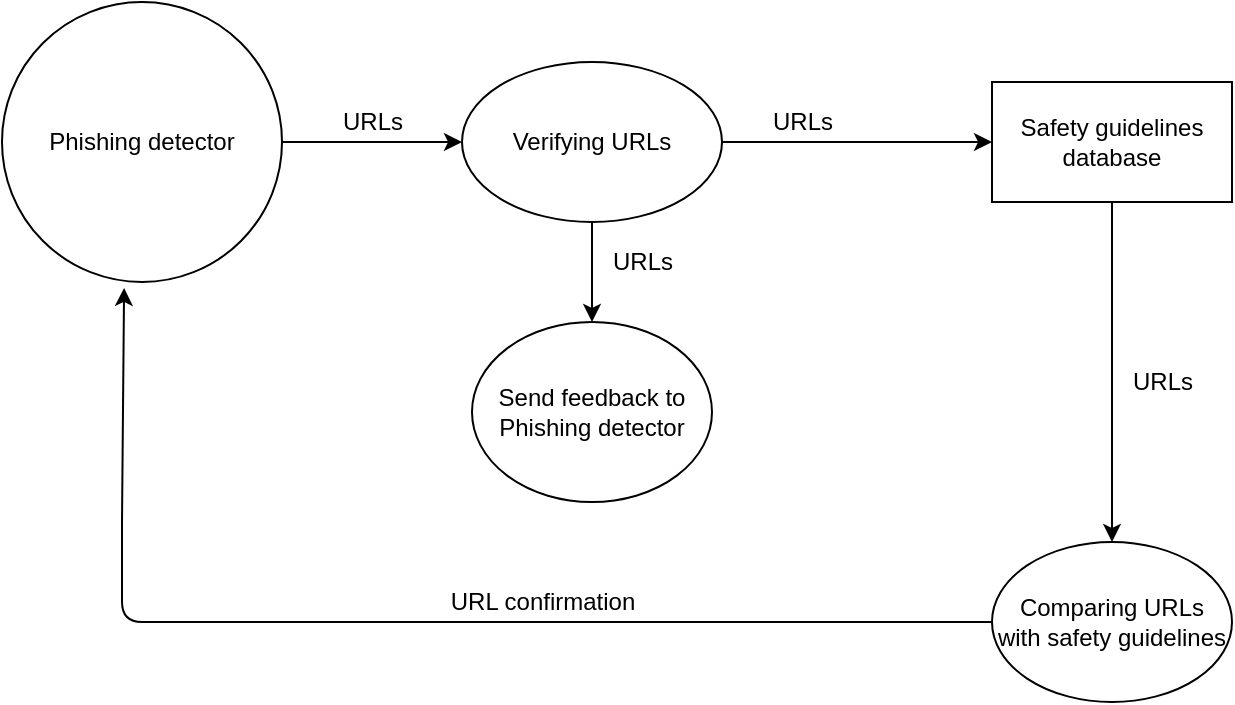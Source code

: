 <mxfile version="14.1.9" type="github">
  <diagram id="EP14cF33Mj-KKsXb8BT5" name="Page-1">
    <mxGraphModel dx="1038" dy="575" grid="1" gridSize="10" guides="1" tooltips="1" connect="1" arrows="1" fold="1" page="1" pageScale="1" pageWidth="850" pageHeight="1100" math="0" shadow="0">
      <root>
        <mxCell id="0" />
        <mxCell id="1" parent="0" />
        <mxCell id="OhQhFZXx6VtPtcoJkQg1-2" value="Phishing detector" style="ellipse;whiteSpace=wrap;html=1;aspect=fixed;" vertex="1" parent="1">
          <mxGeometry x="20" y="190" width="140" height="140" as="geometry" />
        </mxCell>
        <mxCell id="OhQhFZXx6VtPtcoJkQg1-3" value="" style="endArrow=classic;html=1;" edge="1" parent="1" target="OhQhFZXx6VtPtcoJkQg1-15">
          <mxGeometry width="50" height="50" relative="1" as="geometry">
            <mxPoint x="160" y="260" as="sourcePoint" />
            <mxPoint x="310" y="260" as="targetPoint" />
          </mxGeometry>
        </mxCell>
        <mxCell id="OhQhFZXx6VtPtcoJkQg1-12" value="" style="edgeStyle=orthogonalEdgeStyle;rounded=0;orthogonalLoop=1;jettySize=auto;html=1;exitX=0.5;exitY=1;exitDx=0;exitDy=0;exitPerimeter=0;" edge="1" parent="1" source="OhQhFZXx6VtPtcoJkQg1-30" target="OhQhFZXx6VtPtcoJkQg1-11">
          <mxGeometry relative="1" as="geometry">
            <mxPoint x="575" y="300" as="sourcePoint" />
          </mxGeometry>
        </mxCell>
        <mxCell id="OhQhFZXx6VtPtcoJkQg1-8" value="URLs" style="text;html=1;align=center;verticalAlign=middle;resizable=0;points=[];autosize=1;" vertex="1" parent="1">
          <mxGeometry x="180" y="240" width="50" height="20" as="geometry" />
        </mxCell>
        <mxCell id="OhQhFZXx6VtPtcoJkQg1-11" value="&lt;div&gt;Comparing URLs&lt;/div&gt;&lt;div&gt;with safety guidelines&lt;br&gt;&lt;/div&gt;" style="ellipse;whiteSpace=wrap;html=1;" vertex="1" parent="1">
          <mxGeometry x="515" y="460" width="120" height="80" as="geometry" />
        </mxCell>
        <mxCell id="OhQhFZXx6VtPtcoJkQg1-32" value="" style="edgeStyle=orthogonalEdgeStyle;rounded=0;orthogonalLoop=1;jettySize=auto;html=1;" edge="1" parent="1" source="OhQhFZXx6VtPtcoJkQg1-15" target="OhQhFZXx6VtPtcoJkQg1-31">
          <mxGeometry relative="1" as="geometry" />
        </mxCell>
        <mxCell id="OhQhFZXx6VtPtcoJkQg1-15" value="Verifying URLs" style="ellipse;whiteSpace=wrap;html=1;" vertex="1" parent="1">
          <mxGeometry x="250" y="220" width="130" height="80" as="geometry" />
        </mxCell>
        <mxCell id="OhQhFZXx6VtPtcoJkQg1-21" value="" style="endArrow=classic;html=1;entryX=0;entryY=0.5;entryDx=0;entryDy=0;" edge="1" parent="1" target="OhQhFZXx6VtPtcoJkQg1-30">
          <mxGeometry width="50" height="50" relative="1" as="geometry">
            <mxPoint x="380" y="260" as="sourcePoint" />
            <mxPoint x="500" y="260" as="targetPoint" />
          </mxGeometry>
        </mxCell>
        <mxCell id="OhQhFZXx6VtPtcoJkQg1-24" value="" style="endArrow=classic;html=1;entryX=0.436;entryY=1.021;entryDx=0;entryDy=0;entryPerimeter=0;" edge="1" parent="1" target="OhQhFZXx6VtPtcoJkQg1-2">
          <mxGeometry width="50" height="50" relative="1" as="geometry">
            <mxPoint x="80" y="450" as="sourcePoint" />
            <mxPoint x="130" y="400" as="targetPoint" />
          </mxGeometry>
        </mxCell>
        <mxCell id="OhQhFZXx6VtPtcoJkQg1-25" value="" style="endArrow=none;html=1;entryX=0;entryY=0.5;entryDx=0;entryDy=0;" edge="1" parent="1" target="OhQhFZXx6VtPtcoJkQg1-11">
          <mxGeometry width="50" height="50" relative="1" as="geometry">
            <mxPoint x="80" y="450" as="sourcePoint" />
            <mxPoint x="515" y="440" as="targetPoint" />
            <Array as="points">
              <mxPoint x="80" y="500" />
            </Array>
          </mxGeometry>
        </mxCell>
        <mxCell id="OhQhFZXx6VtPtcoJkQg1-26" value="URL confirmation" style="text;html=1;align=center;verticalAlign=middle;resizable=0;points=[];autosize=1;" vertex="1" parent="1">
          <mxGeometry x="235" y="480" width="110" height="20" as="geometry" />
        </mxCell>
        <mxCell id="OhQhFZXx6VtPtcoJkQg1-27" value="URLs" style="text;html=1;align=center;verticalAlign=middle;resizable=0;points=[];autosize=1;" vertex="1" parent="1">
          <mxGeometry x="395" y="240" width="50" height="20" as="geometry" />
        </mxCell>
        <mxCell id="OhQhFZXx6VtPtcoJkQg1-28" value="URLs" style="text;html=1;align=center;verticalAlign=middle;resizable=0;points=[];autosize=1;" vertex="1" parent="1">
          <mxGeometry x="575" y="370" width="50" height="20" as="geometry" />
        </mxCell>
        <mxCell id="OhQhFZXx6VtPtcoJkQg1-30" value="&lt;div&gt;Safety guidelines&lt;/div&gt;&lt;div&gt;database&lt;br&gt;&lt;/div&gt;" style="rounded=0;whiteSpace=wrap;html=1;" vertex="1" parent="1">
          <mxGeometry x="515" y="230" width="120" height="60" as="geometry" />
        </mxCell>
        <mxCell id="OhQhFZXx6VtPtcoJkQg1-31" value="Send feedback to Phishing detector " style="ellipse;whiteSpace=wrap;html=1;" vertex="1" parent="1">
          <mxGeometry x="255" y="350" width="120" height="90" as="geometry" />
        </mxCell>
        <mxCell id="OhQhFZXx6VtPtcoJkQg1-33" value="URLs" style="text;html=1;align=center;verticalAlign=middle;resizable=0;points=[];autosize=1;" vertex="1" parent="1">
          <mxGeometry x="315" y="310" width="50" height="20" as="geometry" />
        </mxCell>
      </root>
    </mxGraphModel>
  </diagram>
</mxfile>
